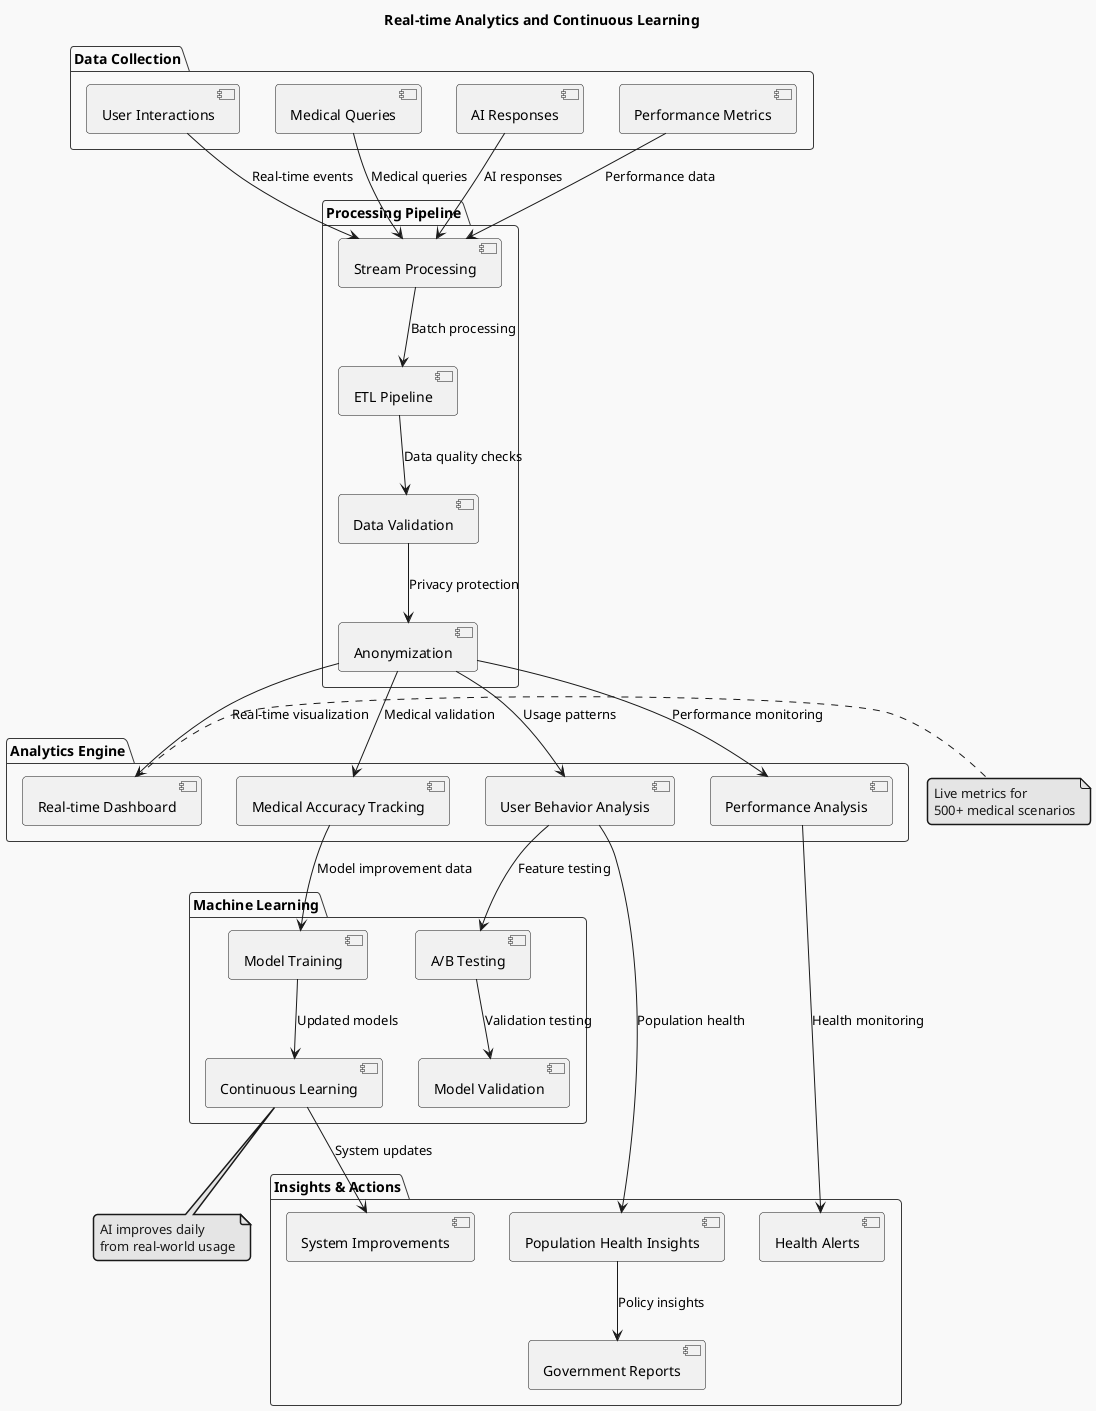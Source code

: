 @startuml Data_Analytics_Flow
!theme mars
title Real-time Analytics and Continuous Learning

package "Data Collection" {
  [User Interactions] as INTERACTIONS
  [Medical Queries] as QUERIES  
  [AI Responses] as RESPONSES
  [Performance Metrics] as METRICS
}

package "Processing Pipeline" {
  [Stream Processing] as STREAM
  [ETL Pipeline] as ETL
  [Data Validation] as VALIDATION
  [Anonymization] as ANON
}

package "Analytics Engine" {
  [Real-time Dashboard] as DASHBOARD
  [Performance Analysis] as PERF
  [Medical Accuracy Tracking] as ACCURACY
  [User Behavior Analysis] as BEHAVIOR
}

package "Machine Learning" {
  [Model Training] as TRAINING
  [A/B Testing] as AB_TEST
  [Continuous Learning] as LEARNING
  [Model Validation] as MODEL_VAL
}

package "Insights & Actions" {
  [Government Reports] as GOV_REPORTS
  [Health Alerts] as ALERTS
  [System Improvements] as IMPROVEMENTS
  [Population Health Insights] as INSIGHTS
}

' Data Flow
INTERACTIONS --> STREAM : Real-time events
QUERIES --> STREAM : Medical queries
RESPONSES --> STREAM : AI responses  
METRICS --> STREAM : Performance data

STREAM --> ETL : Batch processing
ETL --> VALIDATION : Data quality checks
VALIDATION --> ANON : Privacy protection

ANON --> DASHBOARD : Real-time visualization
ANON --> PERF : Performance monitoring
ANON --> ACCURACY : Medical validation
ANON --> BEHAVIOR : Usage patterns

ACCURACY --> TRAINING : Model improvement data
BEHAVIOR --> AB_TEST : Feature testing
TRAINING --> LEARNING : Updated models
AB_TEST --> MODEL_VAL : Validation testing

LEARNING --> IMPROVEMENTS : System updates
PERF --> ALERTS : Health monitoring
BEHAVIOR --> INSIGHTS : Population health
INSIGHTS --> GOV_REPORTS : Policy insights

note right of DASHBOARD : Live metrics for\n500+ medical scenarios

note bottom of LEARNING : AI improves daily\nfrom real-world usage

@enduml